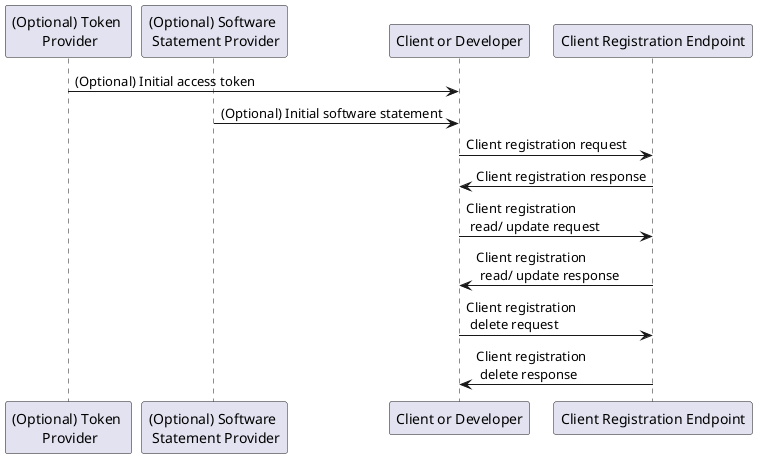 @startuml

participant "(Optional) Token \n Provider" as optional_token_provider
participant "(Optional) Software \n Statement Provider" as optional_software_statement_provider
participant "Client or Developer" as client_or_developer
participant "Client Registration Endpoint" as client_registration_endpoint

optional_token_provider -> client_or_developer: (Optional) Initial access token 
optional_software_statement_provider -> client_or_developer: (Optional) Initial software statement

client_or_developer -> client_registration_endpoint: Client registration request
client_registration_endpoint -> client_or_developer: Client registration response

client_or_developer -> client_registration_endpoint: Client registration \n read/ update request
client_registration_endpoint -> client_or_developer: Client registration \n read/ update response

client_or_developer -> client_registration_endpoint: Client registration \n delete request
client_registration_endpoint -> client_or_developer: Client registration \n delete response

@enduml